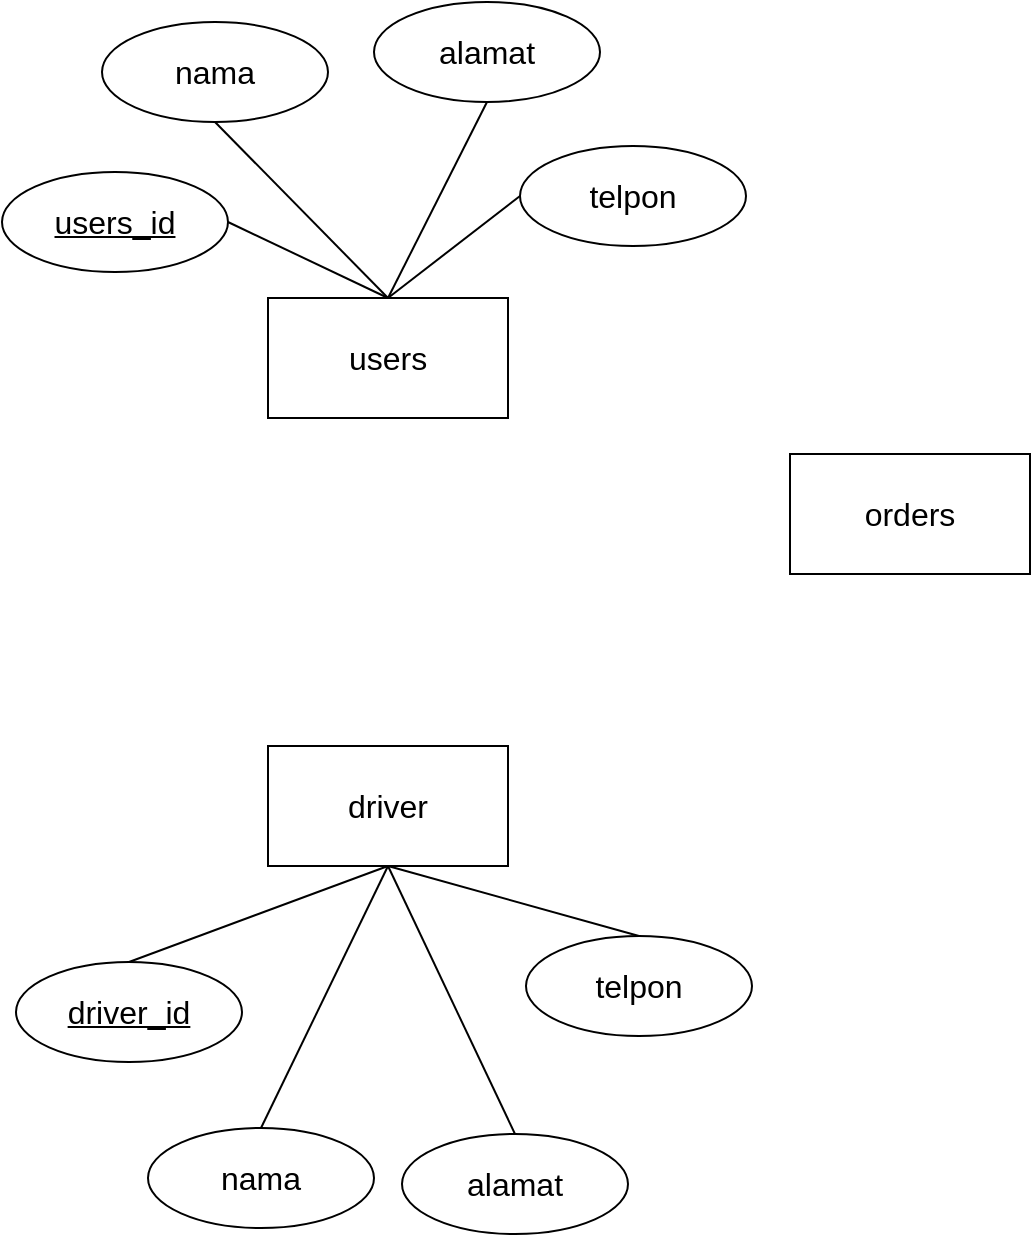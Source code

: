 <mxfile version="21.5.0" type="github">
  <diagram name="Halaman-1" id="fqXQCFjYvbC8qxX_4OjK">
    <mxGraphModel dx="1857" dy="1343" grid="0" gridSize="10" guides="1" tooltips="1" connect="1" arrows="1" fold="1" page="0" pageScale="1" pageWidth="827" pageHeight="1169" math="0" shadow="0">
      <root>
        <mxCell id="0" />
        <mxCell id="1" parent="0" />
        <mxCell id="QkKrojBCzopxgcnYF-ks-2" value="users" style="rounded=0;whiteSpace=wrap;html=1;fontSize=16;" vertex="1" parent="1">
          <mxGeometry x="-117" y="126" width="120" height="60" as="geometry" />
        </mxCell>
        <mxCell id="QkKrojBCzopxgcnYF-ks-3" value="driver" style="rounded=0;whiteSpace=wrap;html=1;fontSize=16;" vertex="1" parent="1">
          <mxGeometry x="-117" y="350" width="120" height="60" as="geometry" />
        </mxCell>
        <mxCell id="QkKrojBCzopxgcnYF-ks-4" value="orders" style="rounded=0;whiteSpace=wrap;html=1;fontSize=16;" vertex="1" parent="1">
          <mxGeometry x="144" y="204" width="120" height="60" as="geometry" />
        </mxCell>
        <mxCell id="QkKrojBCzopxgcnYF-ks-15" style="edgeStyle=none;curved=1;rounded=0;orthogonalLoop=1;jettySize=auto;html=1;exitX=1;exitY=0.5;exitDx=0;exitDy=0;entryX=0.5;entryY=0;entryDx=0;entryDy=0;fontSize=12;startSize=8;endSize=8;endArrow=none;endFill=0;" edge="1" parent="1" source="QkKrojBCzopxgcnYF-ks-5" target="QkKrojBCzopxgcnYF-ks-2">
          <mxGeometry relative="1" as="geometry" />
        </mxCell>
        <mxCell id="QkKrojBCzopxgcnYF-ks-5" value="&lt;u&gt;users_id&lt;/u&gt;" style="ellipse;whiteSpace=wrap;html=1;fontSize=16;" vertex="1" parent="1">
          <mxGeometry x="-250" y="63" width="113" height="50" as="geometry" />
        </mxCell>
        <mxCell id="QkKrojBCzopxgcnYF-ks-13" style="edgeStyle=none;curved=1;rounded=0;orthogonalLoop=1;jettySize=auto;html=1;exitX=0.5;exitY=1;exitDx=0;exitDy=0;entryX=0.5;entryY=0;entryDx=0;entryDy=0;fontSize=12;startSize=8;endSize=8;endArrow=none;endFill=0;" edge="1" parent="1" source="QkKrojBCzopxgcnYF-ks-6" target="QkKrojBCzopxgcnYF-ks-2">
          <mxGeometry relative="1" as="geometry" />
        </mxCell>
        <mxCell id="QkKrojBCzopxgcnYF-ks-6" value="nama" style="ellipse;whiteSpace=wrap;html=1;fontSize=16;" vertex="1" parent="1">
          <mxGeometry x="-200" y="-12" width="113" height="50" as="geometry" />
        </mxCell>
        <mxCell id="QkKrojBCzopxgcnYF-ks-10" style="edgeStyle=none;curved=1;rounded=0;orthogonalLoop=1;jettySize=auto;html=1;exitX=0.5;exitY=1;exitDx=0;exitDy=0;entryX=0.5;entryY=0;entryDx=0;entryDy=0;fontSize=12;startSize=8;endSize=8;endArrow=none;endFill=0;" edge="1" parent="1" source="QkKrojBCzopxgcnYF-ks-7" target="QkKrojBCzopxgcnYF-ks-2">
          <mxGeometry relative="1" as="geometry" />
        </mxCell>
        <mxCell id="QkKrojBCzopxgcnYF-ks-7" value="alamat" style="ellipse;whiteSpace=wrap;html=1;fontSize=16;" vertex="1" parent="1">
          <mxGeometry x="-64" y="-22" width="113" height="50" as="geometry" />
        </mxCell>
        <mxCell id="QkKrojBCzopxgcnYF-ks-14" style="edgeStyle=none;curved=1;rounded=0;orthogonalLoop=1;jettySize=auto;html=1;exitX=0;exitY=0.5;exitDx=0;exitDy=0;entryX=0.5;entryY=0;entryDx=0;entryDy=0;fontSize=12;startSize=8;endSize=8;endArrow=none;endFill=0;" edge="1" parent="1" source="QkKrojBCzopxgcnYF-ks-8" target="QkKrojBCzopxgcnYF-ks-2">
          <mxGeometry relative="1" as="geometry" />
        </mxCell>
        <mxCell id="QkKrojBCzopxgcnYF-ks-8" value="telpon" style="ellipse;whiteSpace=wrap;html=1;fontSize=16;" vertex="1" parent="1">
          <mxGeometry x="9" y="50" width="113" height="50" as="geometry" />
        </mxCell>
        <mxCell id="QkKrojBCzopxgcnYF-ks-20" style="edgeStyle=none;curved=1;rounded=0;orthogonalLoop=1;jettySize=auto;html=1;exitX=0.5;exitY=0;exitDx=0;exitDy=0;entryX=0.5;entryY=1;entryDx=0;entryDy=0;fontSize=12;startSize=8;endSize=8;endArrow=none;endFill=0;" edge="1" parent="1" source="QkKrojBCzopxgcnYF-ks-16" target="QkKrojBCzopxgcnYF-ks-3">
          <mxGeometry relative="1" as="geometry" />
        </mxCell>
        <mxCell id="QkKrojBCzopxgcnYF-ks-16" value="&lt;u&gt;driver_id&lt;/u&gt;" style="ellipse;whiteSpace=wrap;html=1;fontSize=16;" vertex="1" parent="1">
          <mxGeometry x="-243" y="458" width="113" height="50" as="geometry" />
        </mxCell>
        <mxCell id="QkKrojBCzopxgcnYF-ks-21" style="edgeStyle=none;curved=1;rounded=0;orthogonalLoop=1;jettySize=auto;html=1;exitX=0.5;exitY=0;exitDx=0;exitDy=0;entryX=0.5;entryY=1;entryDx=0;entryDy=0;fontSize=12;startSize=8;endSize=8;endArrow=none;endFill=0;" edge="1" parent="1" source="QkKrojBCzopxgcnYF-ks-17" target="QkKrojBCzopxgcnYF-ks-3">
          <mxGeometry relative="1" as="geometry" />
        </mxCell>
        <mxCell id="QkKrojBCzopxgcnYF-ks-17" value="nama" style="ellipse;whiteSpace=wrap;html=1;fontSize=16;" vertex="1" parent="1">
          <mxGeometry x="-177" y="541" width="113" height="50" as="geometry" />
        </mxCell>
        <mxCell id="QkKrojBCzopxgcnYF-ks-23" style="edgeStyle=none;curved=1;rounded=0;orthogonalLoop=1;jettySize=auto;html=1;exitX=0.5;exitY=0;exitDx=0;exitDy=0;entryX=0.5;entryY=1;entryDx=0;entryDy=0;fontSize=12;startSize=8;endSize=8;endArrow=none;endFill=0;" edge="1" parent="1" source="QkKrojBCzopxgcnYF-ks-18" target="QkKrojBCzopxgcnYF-ks-3">
          <mxGeometry relative="1" as="geometry" />
        </mxCell>
        <mxCell id="QkKrojBCzopxgcnYF-ks-18" value="alamat" style="ellipse;whiteSpace=wrap;html=1;fontSize=16;" vertex="1" parent="1">
          <mxGeometry x="-50" y="544" width="113" height="50" as="geometry" />
        </mxCell>
        <mxCell id="QkKrojBCzopxgcnYF-ks-22" style="edgeStyle=none;curved=1;rounded=0;orthogonalLoop=1;jettySize=auto;html=1;exitX=0.5;exitY=0;exitDx=0;exitDy=0;entryX=0.5;entryY=1;entryDx=0;entryDy=0;fontSize=12;startSize=8;endSize=8;endArrow=none;endFill=0;" edge="1" parent="1" source="QkKrojBCzopxgcnYF-ks-19" target="QkKrojBCzopxgcnYF-ks-3">
          <mxGeometry relative="1" as="geometry" />
        </mxCell>
        <mxCell id="QkKrojBCzopxgcnYF-ks-19" value="telpon" style="ellipse;whiteSpace=wrap;html=1;fontSize=16;" vertex="1" parent="1">
          <mxGeometry x="12" y="445" width="113" height="50" as="geometry" />
        </mxCell>
      </root>
    </mxGraphModel>
  </diagram>
</mxfile>
